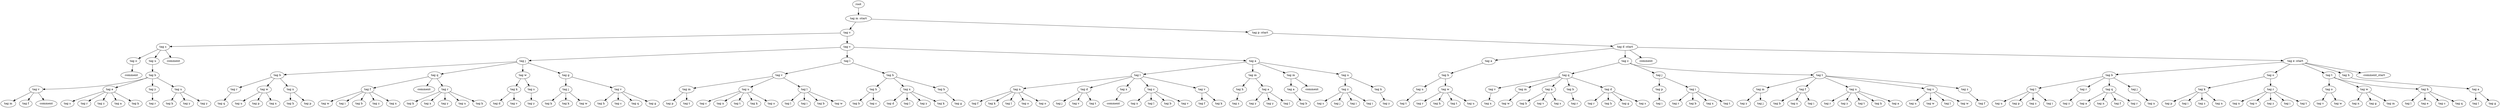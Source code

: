 digraph Tree{
0[label="root"];
0->00
00[label="tag m :start"];
00->000
000[label="tag v"];
000->0000
0000[label="tag s"];
0000->00000
00000[label="tag o"];
00000->000000
000000[label="comment"];
0000->00001
00001[label="tag u"];
00001->000010
000010[label="tag h"];
000010->0000100
0000100[label="tag v"];
0000100->00001000
00001000[label="tag m"];
0000100->00001001
00001001[label="tag f"];
0000100->00001002
00001002[label="comment"];
000010->0000101
0000101[label="tag e"];
0000101->00001010
00001010[label="tag s"];
0000101->00001011
00001011[label="tag r"];
0000101->00001012
00001012[label="tag z"];
0000101->00001013
00001013[label="tag a"];
0000101->00001014
00001014[label="tag k"];
000010->0000102
0000102[label="tag y"];
0000102->00001020
00001020[label="tag r"];
000010->0000103
0000103[label="tag u"];
0000103->00001030
00001030[label="tag k"];
0000103->00001031
00001031[label="tag y"];
0000103->00001032
00001032[label="tag y"];
0000->00002
00002[label="comment"];
000->0001
0001[label="tag v"];
0001->00010
00010[label="tag j"];
00010->000100
000100[label="tag b"];
000100->0001000
0001000[label="tag r"];
0001000->00010000
00010000[label="tag q"];
000100->0001001
0001001[label="tag w"];
0001001->00010010
00010010[label="tag u"];
0001001->00010011
00010011[label="tag p"];
0001001->00010012
00010012[label="tag x"];
000100->0001002
0001002[label="tag x"];
0001002->00010020
00010020[label="tag h"];
0001002->00010021
00010021[label="tag p"];
00010->000101
000101[label="tag q"];
000101->0001010
0001010[label="tag f"];
0001010->00010100
00010100[label="tag w"];
0001010->00010101
00010101[label="tag i"];
0001010->00010102
00010102[label="tag b"];
0001010->00010103
00010103[label="tag z"];
0001010->00010104
00010104[label="tag x"];
000101->0001011
0001011[label="comment"];
000101->0001012
0001012[label="tag r"];
0001012->00010120
00010120[label="tag k"];
0001012->00010121
00010121[label="tag x"];
0001012->00010122
00010122[label="tag y"];
0001012->00010123
00010123[label="tag u"];
0001012->00010124
00010124[label="tag k"];
00010->000102
000102[label="tag w"];
000102->0001020
0001020[label="tag k"];
0001020->00010200
00010200[label="tag d"];
0001020->00010201
00010201[label="tag v"];
000102->0001021
0001021[label="tag s"];
0001021->00010210
00010210[label="tag y"];
00010->000103
000103[label="tag g"];
000103->0001030
0001030[label="tag j"];
0001030->00010300
00010300[label="tag k"];
0001030->00010301
00010301[label="tag k"];
0001030->00010302
00010302[label="tag w"];
000103->0001031
0001031[label="tag v"];
0001031->00010310
00010310[label="tag h"];
0001031->00010311
00010311[label="tag c"];
0001031->00010312
00010312[label="tag q"];
0001031->00010313
00010313[label="tag g"];
0001->00011
00011[label="tag l"];
00011->000110
000110[label="tag v"];
000110->0001100
0001100[label="tag m"];
0001100->00011000
00011000[label="tag p"];
0001100->00011001
00011001[label="tag t"];
000110->0001101
0001101[label="tag u"];
0001101->00011010
00011010[label="tag c"];
0001101->00011011
00011011[label="tag n"];
0001101->00011012
00011012[label="tag t"];
0001101->00011013
00011013[label="tag k"];
0001101->00011014
00011014[label="tag o"];
000110->0001102
0001102[label="tag l"];
0001102->00011020
00011020[label="tag l"];
0001102->00011021
00011021[label="tag i"];
0001102->00011022
00011022[label="tag b"];
0001102->00011023
00011023[label="tag w"];
00011->000111
000111[label="tag h"];
000111->0001110
0001110[label="tag h"];
0001110->00011100
00011100[label="tag b"];
0001110->00011101
00011101[label="tag c"];
000111->0001111
0001111[label="tag x"];
0001111->00011110
00011110[label="tag d"];
0001111->00011111
00011111[label="tag l"];
0001111->00011112
00011112[label="tag y"];
0001111->00011113
00011113[label="tag k"];
000111->0001112
0001112[label="tag h"];
0001112->00011120
00011120[label="tag g"];
0001->00012
00012[label="tag a"];
00012->000120
000120[label="tag l"];
000120->0001200
0001200[label="tag n"];
0001200->00012000
00012000[label="tag f"];
0001200->00012001
00012001[label="tag k"];
0001200->00012002
00012002[label="tag l"];
0001200->00012003
00012003[label="tag o"];
0001200->00012004
00012004[label="tag o"];
000120->0001201
0001201[label="tag d"];
0001201->00012010
00012010[label="tag j"];
0001201->00012011
00012011[label="tag v"];
0001201->00012012
00012012[label="tag t"];
000120->0001202
0001202[label="tag x"];
0001202->00012020
00012020[label="comment"];
000120->0001203
0001203[label="tag c"];
0001203->00012030
00012030[label="tag x"];
0001203->00012031
00012031[label="tag l"];
0001203->00012032
00012032[label="tag b"];
0001203->00012033
00012033[label="tag v"];
000120->0001204
0001204[label="tag v"];
0001204->00012040
00012040[label="tag f"];
0001204->00012041
00012041[label="tag k"];
00012->000121
000121[label="tag m"];
000121->0001210
0001210[label="tag h"];
0001210->00012100
00012100[label="tag z"];
000121->0001211
0001211[label="tag a"];
0001211->00012110
00012110[label="tag y"];
0001211->00012111
00012111[label="tag y"];
0001211->00012112
00012112[label="tag l"];
00012->000122
000122[label="tag m"];
000122->0001220
0001220[label="tag a"];
0001220->00012200
00012200[label="tag b"];
000122->0001221
0001221[label="comment"];
00012->000123
000123[label="tag u"];
000123->0001230
0001230[label="tag z"];
0001230->00012300
00012300[label="tag s"];
0001230->00012301
00012301[label="tag j"];
0001230->00012302
00012302[label="tag i"];
0001230->00012303
00012303[label="tag i"];
000123->0001231
0001231[label="tag k"];
0001231->00012310
00012310[label="tag y"];
00->001
001[label="tag p :start"];
001->0010
0010[label="tag d :start"];
0010->00100
00100[label="tag a"];
00100->001000
001000[label="tag h"];
001000->0010000
0010000[label="tag u"];
0010000->00100000
00100000[label="tag t"];
001000->0010001
0010001[label="tag w"];
0010001->00100010
00100010[label="tag r"];
0010001->00100011
00100011[label="tag h"];
0010001->00100012
00100012[label="tag t"];
0010001->00100013
00100013[label="tag u"];
0010->00101
00101[label="tag z"];
00101->001010
001010[label="tag q"];
001010->0010100
0010100[label="tag v"];
0010100->00101000
00101000[label="tag x"];
001010->0010101
0010101[label="tag m"];
0010101->00101010
00101010[label="tag w"];
001010->0010102
0010102[label="tag n"];
0010102->00101020
00101020[label="tag h"];
0010102->00101021
00101021[label="tag v"];
0010102->00101022
00101022[label="tag s"];
001010->0010103
0010103[label="tag b"];
0010103->00101030
00101030[label="tag r"];
001010->0010104
0010104[label="tag d"];
0010104->00101040
00101040[label="tag r"];
0010104->00101041
00101041[label="tag h"];
0010104->00101042
00101042[label="tag g"];
0010104->00101043
00101043[label="tag s"];
00101->001011
001011[label="tag j"];
001011->0010110
0010110[label="tag p"];
0010110->00101100
00101100[label="tag i"];
001011->0010111
0010111[label="tag i"];
0010111->00101110
00101110[label="tag r"];
0010111->00101111
00101111[label="tag b"];
0010111->00101112
00101112[label="tag x"];
0010111->00101113
00101113[label="tag t"];
00101->001012
001012[label="tag t"];
001012->0010120
0010120[label="tag m"];
0010120->00101200
00101200[label="tag y"];
0010120->00101201
00101201[label="tag j"];
001012->0010121
0010121[label="tag f"];
0010121->00101210
00101210[label="tag b"];
0010121->00101211
00101211[label="tag x"];
0010121->00101212
00101212[label="tag i"];
001012->0010122
0010122[label="tag u"];
0010122->00101220
00101220[label="tag r"];
0010122->00101221
00101221[label="tag y"];
0010122->00101222
00101222[label="tag t"];
0010122->00101223
00101223[label="tag k"];
0010122->00101224
00101224[label="tag a"];
001012->0010123
0010123[label="tag v"];
0010123->00101230
00101230[label="tag u"];
0010123->00101231
00101231[label="tag w"];
0010123->00101232
00101232[label="tag l"];
0010123->00101233
00101233[label="tag w"];
001012->0010124
0010124[label="tag z"];
0010124->00101240
00101240[label="tag f"];
0010->00102
00102[label="comment"];
0010->00103
00103[label="tag e :start"];
00103->001030
001030[label="tag b"];
001030->0010300
0010300[label="tag l"];
0010300->00103000
00103000[label="tag u"];
0010300->00103001
00103001[label="tag p"];
0010300->00103002
00103002[label="tag z"];
0010300->00103003
00103003[label="tag i"];
001030->0010301
0010301[label="tag r"];
0010301->00103010
00103010[label="tag z"];
001030->0010302
0010302[label="tag q"];
0010302->00103020
00103020[label="tag a"];
0010302->00103021
00103021[label="tag n"];
0010302->00103022
00103022[label="tag f"];
0010302->00103023
00103023[label="tag r"];
001030->0010303
0010303[label="tag j"];
0010303->00103030
00103030[label="tag n"];
00103->001031
001031[label="tag o"];
001031->0010310
0010310[label="tag k"];
0010310->00103100
00103100[label="tag p"];
0010310->00103101
00103101[label="tag i"];
0010310->00103102
00103102[label="tag z"];
0010310->00103103
00103103[label="tag n"];
001031->0010311
0010311[label="tag r"];
0010311->00103110
00103110[label="tag n"];
0010311->00103111
00103111[label="tag v"];
0010311->00103112
00103112[label="tag z"];
0010311->00103113
00103113[label="tag i"];
0010311->00103114
00103114[label="tag t"];
00103->001032
001032[label="tag t"];
001032->0010320
0010320[label="tag o"];
0010320->00103200
00103200[label="tag v"];
0010320->00103201
00103201[label="tag w"];
001032->0010321
0010321[label="tag w"];
0010321->00103210
00103210[label="tag n"];
0010321->00103211
00103211[label="tag g"];
0010321->00103212
00103212[label="tag m"];
001032->0010322
0010322[label="tag h"];
0010322->00103220
00103220[label="tag l"];
0010322->00103221
00103221[label="tag e"];
0010322->00103222
00103222[label="tag c"];
0010322->00103223
00103223[label="tag q"];
00103->001033
001033[label="tag h"];
001033->0010330
0010330[label="tag a"];
0010330->00103300
00103300[label="tag l"];
0010330->00103301
00103301[label="tag g"];
00103->001034
001034[label=" :comment_start"];
}
